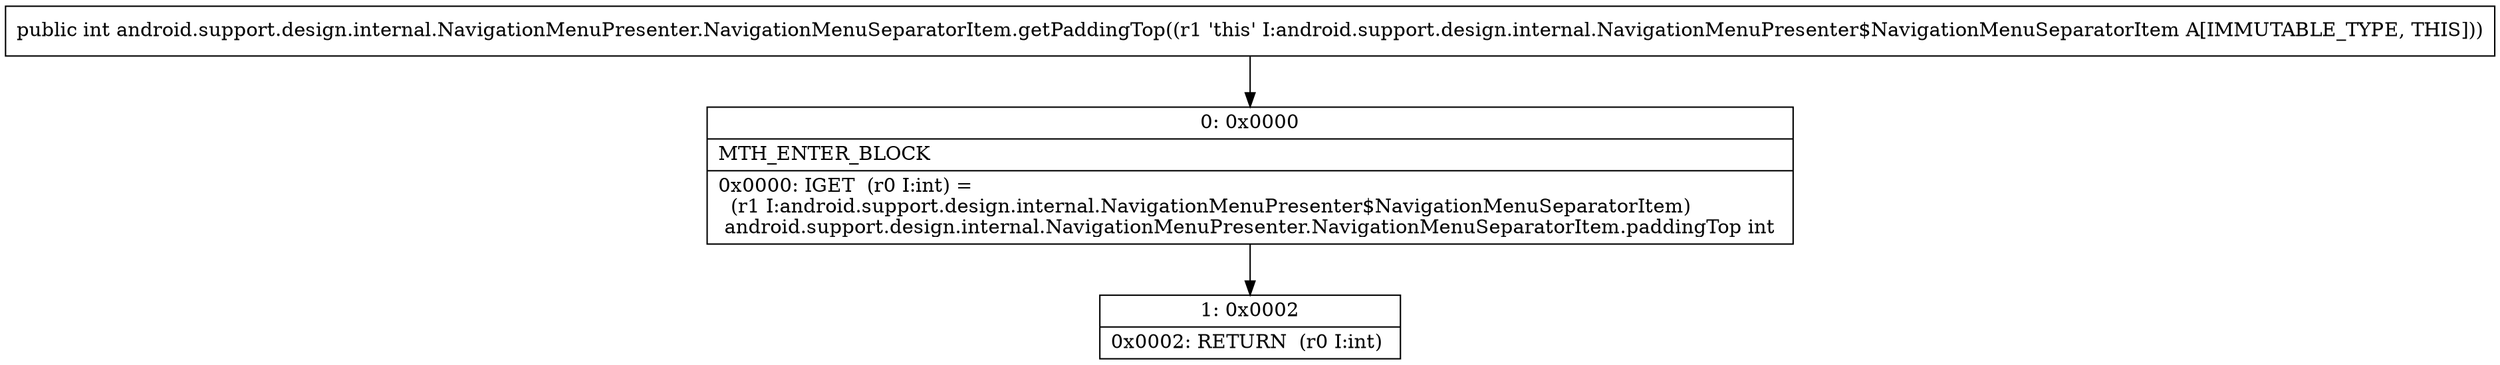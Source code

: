 digraph "CFG forandroid.support.design.internal.NavigationMenuPresenter.NavigationMenuSeparatorItem.getPaddingTop()I" {
Node_0 [shape=record,label="{0\:\ 0x0000|MTH_ENTER_BLOCK\l|0x0000: IGET  (r0 I:int) = \l  (r1 I:android.support.design.internal.NavigationMenuPresenter$NavigationMenuSeparatorItem)\l android.support.design.internal.NavigationMenuPresenter.NavigationMenuSeparatorItem.paddingTop int \l}"];
Node_1 [shape=record,label="{1\:\ 0x0002|0x0002: RETURN  (r0 I:int) \l}"];
MethodNode[shape=record,label="{public int android.support.design.internal.NavigationMenuPresenter.NavigationMenuSeparatorItem.getPaddingTop((r1 'this' I:android.support.design.internal.NavigationMenuPresenter$NavigationMenuSeparatorItem A[IMMUTABLE_TYPE, THIS])) }"];
MethodNode -> Node_0;
Node_0 -> Node_1;
}

